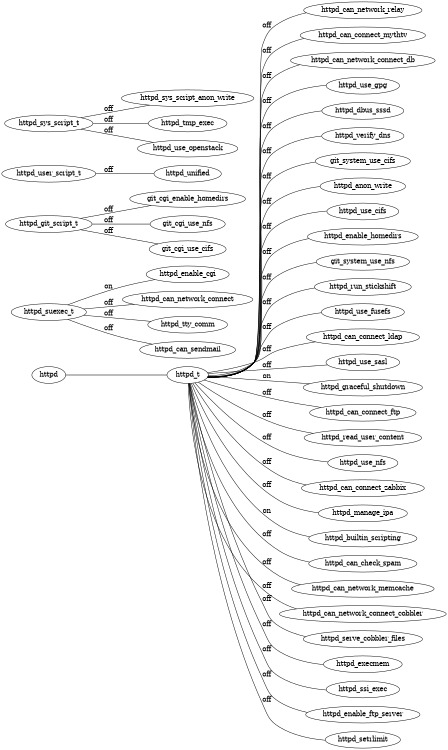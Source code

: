 // None
graph {
rankdir=LR
size="8,5"
	httpd
	httpd_t
		httpd -- httpd_t
	httpd_can_network_relay
	httpd_t
		httpd_t -- httpd_can_network_relay [label=off]
	httpd_can_connect_mythtv
	httpd_t
		httpd_t -- httpd_can_connect_mythtv [label=off]
	httpd_can_network_connect_db
	httpd_t
		httpd_t -- httpd_can_network_connect_db [label=off]
	httpd_use_gpg
	httpd_t
		httpd_t -- httpd_use_gpg [label=off]
	httpd_dbus_sssd
	httpd_t
		httpd_t -- httpd_dbus_sssd [label=off]
	httpd_enable_cgi
	httpd_suexec_t
		httpd_suexec_t -- httpd_enable_cgi [label=on]
	httpd_verify_dns
	httpd_t
		httpd_t -- httpd_verify_dns [label=off]
	git_cgi_enable_homedirs
	httpd_git_script_t
		httpd_git_script_t -- git_cgi_enable_homedirs [label=off]
	git_system_use_cifs
	httpd_t
		httpd_t -- git_system_use_cifs [label=off]
	httpd_anon_write
	httpd_t
		httpd_t -- httpd_anon_write [label=off]
	httpd_use_cifs
	httpd_t
		httpd_t -- httpd_use_cifs [label=off]
	httpd_enable_homedirs
	httpd_t
		httpd_t -- httpd_enable_homedirs [label=off]
	git_system_use_nfs
	httpd_t
		httpd_t -- git_system_use_nfs [label=off]
	httpd_unified
	httpd_user_script_t
		httpd_user_script_t -- httpd_unified [label=off]
	httpd_run_stickshift
	httpd_t
		httpd_t -- httpd_run_stickshift [label=off]
	httpd_use_fusefs
	httpd_t
		httpd_t -- httpd_use_fusefs [label=off]
	httpd_can_connect_ldap
	httpd_t
		httpd_t -- httpd_can_connect_ldap [label=off]
	httpd_can_network_connect
	httpd_suexec_t
		httpd_suexec_t -- httpd_can_network_connect [label=off]
	httpd_use_sasl
	httpd_t
		httpd_t -- httpd_use_sasl [label=off]
	httpd_tty_comm
	httpd_suexec_t
		httpd_suexec_t -- httpd_tty_comm [label=off]
	httpd_sys_script_anon_write
	httpd_sys_script_t
		httpd_sys_script_t -- httpd_sys_script_anon_write [label=off]
	git_cgi_use_nfs
	httpd_git_script_t
		httpd_git_script_t -- git_cgi_use_nfs [label=off]
	httpd_graceful_shutdown
	httpd_t
		httpd_t -- httpd_graceful_shutdown [label=on]
	httpd_can_connect_ftp
	httpd_t
		httpd_t -- httpd_can_connect_ftp [label=off]
	httpd_read_user_content
	httpd_t
		httpd_t -- httpd_read_user_content [label=off]
	httpd_use_nfs
	httpd_t
		httpd_t -- httpd_use_nfs [label=off]
	httpd_can_connect_zabbix
	httpd_t
		httpd_t -- httpd_can_connect_zabbix [label=off]
	httpd_tmp_exec
	httpd_sys_script_t
		httpd_sys_script_t -- httpd_tmp_exec [label=off]
	httpd_manage_ipa
	httpd_t
		httpd_t -- httpd_manage_ipa [label=off]
	httpd_can_sendmail
	httpd_suexec_t
		httpd_suexec_t -- httpd_can_sendmail [label=off]
	httpd_builtin_scripting
	httpd_t
		httpd_t -- httpd_builtin_scripting [label=on]
	httpd_can_check_spam
	httpd_t
		httpd_t -- httpd_can_check_spam [label=off]
	httpd_can_network_memcache
	httpd_t
		httpd_t -- httpd_can_network_memcache [label=off]
	httpd_can_network_connect_cobbler
	httpd_t
		httpd_t -- httpd_can_network_connect_cobbler [label=off]
	httpd_serve_cobbler_files
	httpd_t
		httpd_t -- httpd_serve_cobbler_files [label=off]
	git_cgi_use_cifs
	httpd_git_script_t
		httpd_git_script_t -- git_cgi_use_cifs [label=off]
	httpd_execmem
	httpd_t
		httpd_t -- httpd_execmem [label=off]
	httpd_ssi_exec
	httpd_t
		httpd_t -- httpd_ssi_exec [label=off]
	httpd_use_openstack
	httpd_sys_script_t
		httpd_sys_script_t -- httpd_use_openstack [label=off]
	httpd_enable_ftp_server
	httpd_t
		httpd_t -- httpd_enable_ftp_server [label=off]
	httpd_setrlimit
	httpd_t
		httpd_t -- httpd_setrlimit [label=off]
}